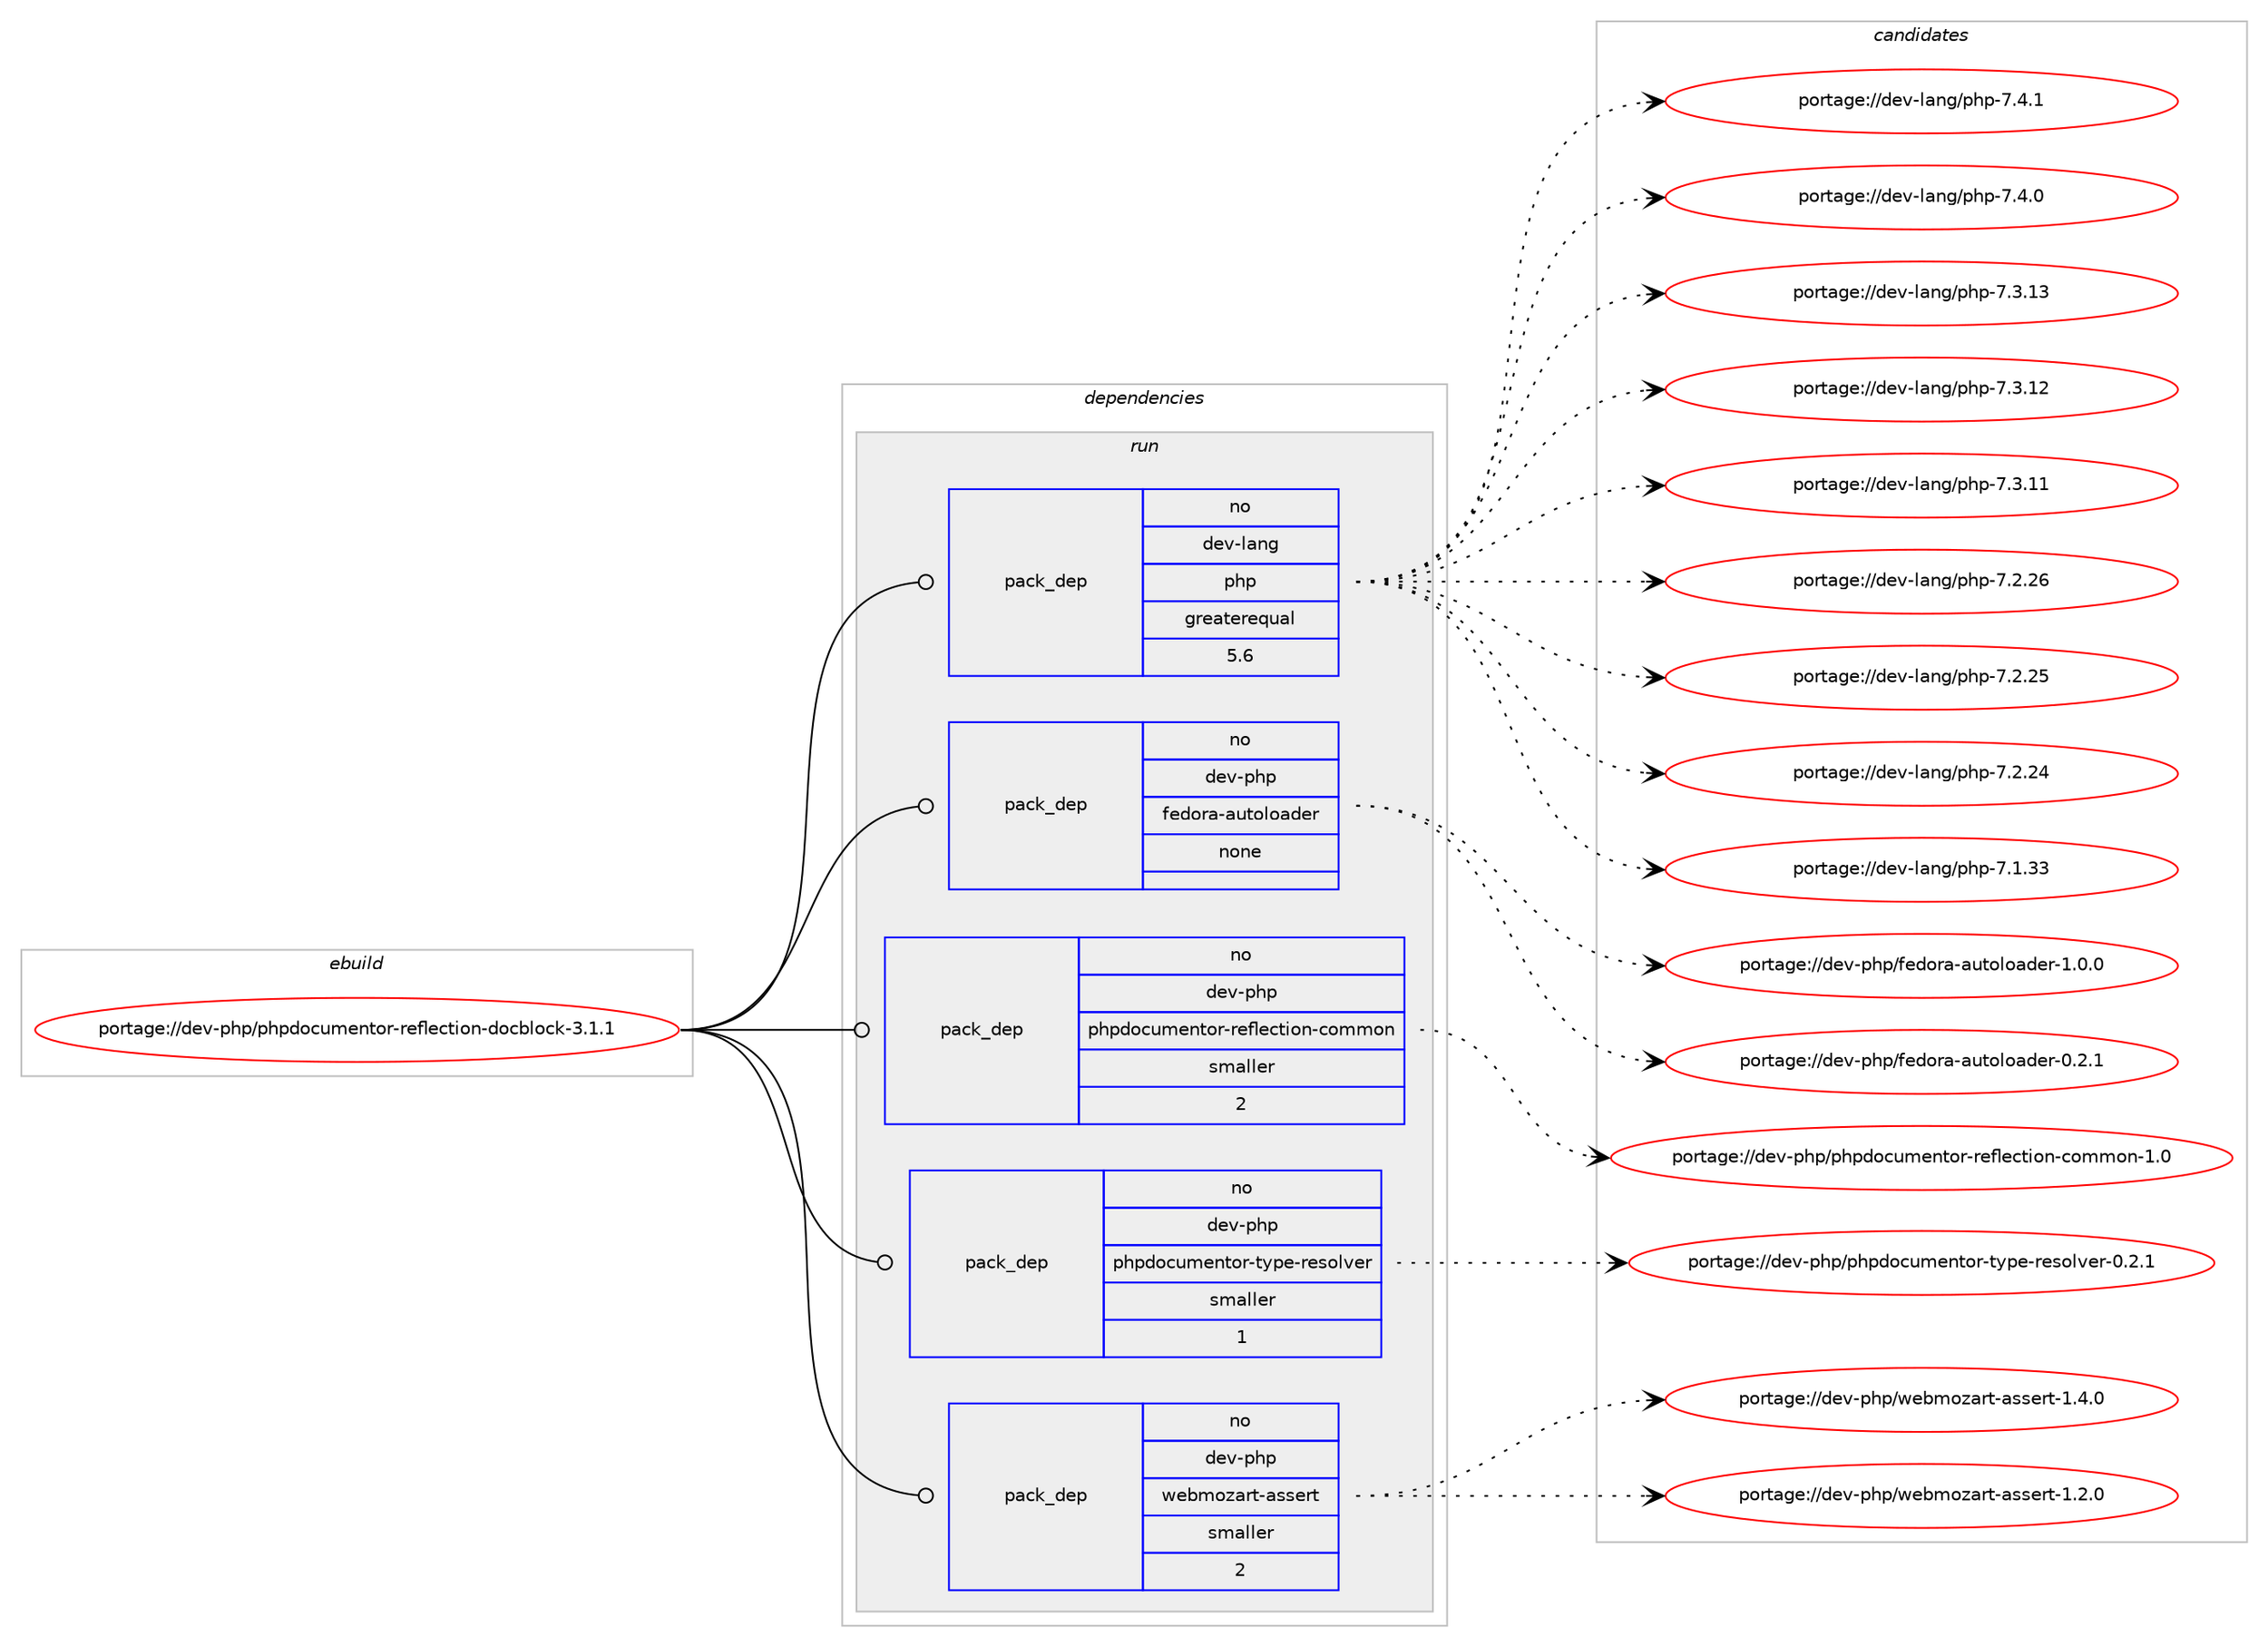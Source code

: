 digraph prolog {

# *************
# Graph options
# *************

newrank=true;
concentrate=true;
compound=true;
graph [rankdir=LR,fontname=Helvetica,fontsize=10,ranksep=1.5];#, ranksep=2.5, nodesep=0.2];
edge  [arrowhead=vee];
node  [fontname=Helvetica,fontsize=10];

# **********
# The ebuild
# **********

subgraph cluster_leftcol {
color=gray;
rank=same;
label=<<i>ebuild</i>>;
id [label="portage://dev-php/phpdocumentor-reflection-docblock-3.1.1", color=red, width=4, href="../dev-php/phpdocumentor-reflection-docblock-3.1.1.svg"];
}

# ****************
# The dependencies
# ****************

subgraph cluster_midcol {
color=gray;
label=<<i>dependencies</i>>;
subgraph cluster_compile {
fillcolor="#eeeeee";
style=filled;
label=<<i>compile</i>>;
}
subgraph cluster_compileandrun {
fillcolor="#eeeeee";
style=filled;
label=<<i>compile and run</i>>;
}
subgraph cluster_run {
fillcolor="#eeeeee";
style=filled;
label=<<i>run</i>>;
subgraph pack349714 {
dependency474655 [label=<<TABLE BORDER="0" CELLBORDER="1" CELLSPACING="0" CELLPADDING="4" WIDTH="220"><TR><TD ROWSPAN="6" CELLPADDING="30">pack_dep</TD></TR><TR><TD WIDTH="110">no</TD></TR><TR><TD>dev-lang</TD></TR><TR><TD>php</TD></TR><TR><TD>greaterequal</TD></TR><TR><TD>5.6</TD></TR></TABLE>>, shape=none, color=blue];
}
id:e -> dependency474655:w [weight=20,style="solid",arrowhead="odot"];
subgraph pack349715 {
dependency474656 [label=<<TABLE BORDER="0" CELLBORDER="1" CELLSPACING="0" CELLPADDING="4" WIDTH="220"><TR><TD ROWSPAN="6" CELLPADDING="30">pack_dep</TD></TR><TR><TD WIDTH="110">no</TD></TR><TR><TD>dev-php</TD></TR><TR><TD>fedora-autoloader</TD></TR><TR><TD>none</TD></TR><TR><TD></TD></TR></TABLE>>, shape=none, color=blue];
}
id:e -> dependency474656:w [weight=20,style="solid",arrowhead="odot"];
subgraph pack349716 {
dependency474657 [label=<<TABLE BORDER="0" CELLBORDER="1" CELLSPACING="0" CELLPADDING="4" WIDTH="220"><TR><TD ROWSPAN="6" CELLPADDING="30">pack_dep</TD></TR><TR><TD WIDTH="110">no</TD></TR><TR><TD>dev-php</TD></TR><TR><TD>phpdocumentor-reflection-common</TD></TR><TR><TD>smaller</TD></TR><TR><TD>2</TD></TR></TABLE>>, shape=none, color=blue];
}
id:e -> dependency474657:w [weight=20,style="solid",arrowhead="odot"];
subgraph pack349717 {
dependency474658 [label=<<TABLE BORDER="0" CELLBORDER="1" CELLSPACING="0" CELLPADDING="4" WIDTH="220"><TR><TD ROWSPAN="6" CELLPADDING="30">pack_dep</TD></TR><TR><TD WIDTH="110">no</TD></TR><TR><TD>dev-php</TD></TR><TR><TD>phpdocumentor-type-resolver</TD></TR><TR><TD>smaller</TD></TR><TR><TD>1</TD></TR></TABLE>>, shape=none, color=blue];
}
id:e -> dependency474658:w [weight=20,style="solid",arrowhead="odot"];
subgraph pack349718 {
dependency474659 [label=<<TABLE BORDER="0" CELLBORDER="1" CELLSPACING="0" CELLPADDING="4" WIDTH="220"><TR><TD ROWSPAN="6" CELLPADDING="30">pack_dep</TD></TR><TR><TD WIDTH="110">no</TD></TR><TR><TD>dev-php</TD></TR><TR><TD>webmozart-assert</TD></TR><TR><TD>smaller</TD></TR><TR><TD>2</TD></TR></TABLE>>, shape=none, color=blue];
}
id:e -> dependency474659:w [weight=20,style="solid",arrowhead="odot"];
}
}

# **************
# The candidates
# **************

subgraph cluster_choices {
rank=same;
color=gray;
label=<<i>candidates</i>>;

subgraph choice349714 {
color=black;
nodesep=1;
choice100101118451089711010347112104112455546524649 [label="portage://dev-lang/php-7.4.1", color=red, width=4,href="../dev-lang/php-7.4.1.svg"];
choice100101118451089711010347112104112455546524648 [label="portage://dev-lang/php-7.4.0", color=red, width=4,href="../dev-lang/php-7.4.0.svg"];
choice10010111845108971101034711210411245554651464951 [label="portage://dev-lang/php-7.3.13", color=red, width=4,href="../dev-lang/php-7.3.13.svg"];
choice10010111845108971101034711210411245554651464950 [label="portage://dev-lang/php-7.3.12", color=red, width=4,href="../dev-lang/php-7.3.12.svg"];
choice10010111845108971101034711210411245554651464949 [label="portage://dev-lang/php-7.3.11", color=red, width=4,href="../dev-lang/php-7.3.11.svg"];
choice10010111845108971101034711210411245554650465054 [label="portage://dev-lang/php-7.2.26", color=red, width=4,href="../dev-lang/php-7.2.26.svg"];
choice10010111845108971101034711210411245554650465053 [label="portage://dev-lang/php-7.2.25", color=red, width=4,href="../dev-lang/php-7.2.25.svg"];
choice10010111845108971101034711210411245554650465052 [label="portage://dev-lang/php-7.2.24", color=red, width=4,href="../dev-lang/php-7.2.24.svg"];
choice10010111845108971101034711210411245554649465151 [label="portage://dev-lang/php-7.1.33", color=red, width=4,href="../dev-lang/php-7.1.33.svg"];
dependency474655:e -> choice100101118451089711010347112104112455546524649:w [style=dotted,weight="100"];
dependency474655:e -> choice100101118451089711010347112104112455546524648:w [style=dotted,weight="100"];
dependency474655:e -> choice10010111845108971101034711210411245554651464951:w [style=dotted,weight="100"];
dependency474655:e -> choice10010111845108971101034711210411245554651464950:w [style=dotted,weight="100"];
dependency474655:e -> choice10010111845108971101034711210411245554651464949:w [style=dotted,weight="100"];
dependency474655:e -> choice10010111845108971101034711210411245554650465054:w [style=dotted,weight="100"];
dependency474655:e -> choice10010111845108971101034711210411245554650465053:w [style=dotted,weight="100"];
dependency474655:e -> choice10010111845108971101034711210411245554650465052:w [style=dotted,weight="100"];
dependency474655:e -> choice10010111845108971101034711210411245554649465151:w [style=dotted,weight="100"];
}
subgraph choice349715 {
color=black;
nodesep=1;
choice100101118451121041124710210110011111497459711711611110811197100101114454946484648 [label="portage://dev-php/fedora-autoloader-1.0.0", color=red, width=4,href="../dev-php/fedora-autoloader-1.0.0.svg"];
choice100101118451121041124710210110011111497459711711611110811197100101114454846504649 [label="portage://dev-php/fedora-autoloader-0.2.1", color=red, width=4,href="../dev-php/fedora-autoloader-0.2.1.svg"];
dependency474656:e -> choice100101118451121041124710210110011111497459711711611110811197100101114454946484648:w [style=dotted,weight="100"];
dependency474656:e -> choice100101118451121041124710210110011111497459711711611110811197100101114454846504649:w [style=dotted,weight="100"];
}
subgraph choice349716 {
color=black;
nodesep=1;
choice1001011184511210411247112104112100111991171091011101161111144511410110210810199116105111110459911110910911111045494648 [label="portage://dev-php/phpdocumentor-reflection-common-1.0", color=red, width=4,href="../dev-php/phpdocumentor-reflection-common-1.0.svg"];
dependency474657:e -> choice1001011184511210411247112104112100111991171091011101161111144511410110210810199116105111110459911110910911111045494648:w [style=dotted,weight="100"];
}
subgraph choice349717 {
color=black;
nodesep=1;
choice1001011184511210411247112104112100111991171091011101161111144511612111210145114101115111108118101114454846504649 [label="portage://dev-php/phpdocumentor-type-resolver-0.2.1", color=red, width=4,href="../dev-php/phpdocumentor-type-resolver-0.2.1.svg"];
dependency474658:e -> choice1001011184511210411247112104112100111991171091011101161111144511612111210145114101115111108118101114454846504649:w [style=dotted,weight="100"];
}
subgraph choice349718 {
color=black;
nodesep=1;
choice100101118451121041124711910198109111122971141164597115115101114116454946524648 [label="portage://dev-php/webmozart-assert-1.4.0", color=red, width=4,href="../dev-php/webmozart-assert-1.4.0.svg"];
choice100101118451121041124711910198109111122971141164597115115101114116454946504648 [label="portage://dev-php/webmozart-assert-1.2.0", color=red, width=4,href="../dev-php/webmozart-assert-1.2.0.svg"];
dependency474659:e -> choice100101118451121041124711910198109111122971141164597115115101114116454946524648:w [style=dotted,weight="100"];
dependency474659:e -> choice100101118451121041124711910198109111122971141164597115115101114116454946504648:w [style=dotted,weight="100"];
}
}

}
